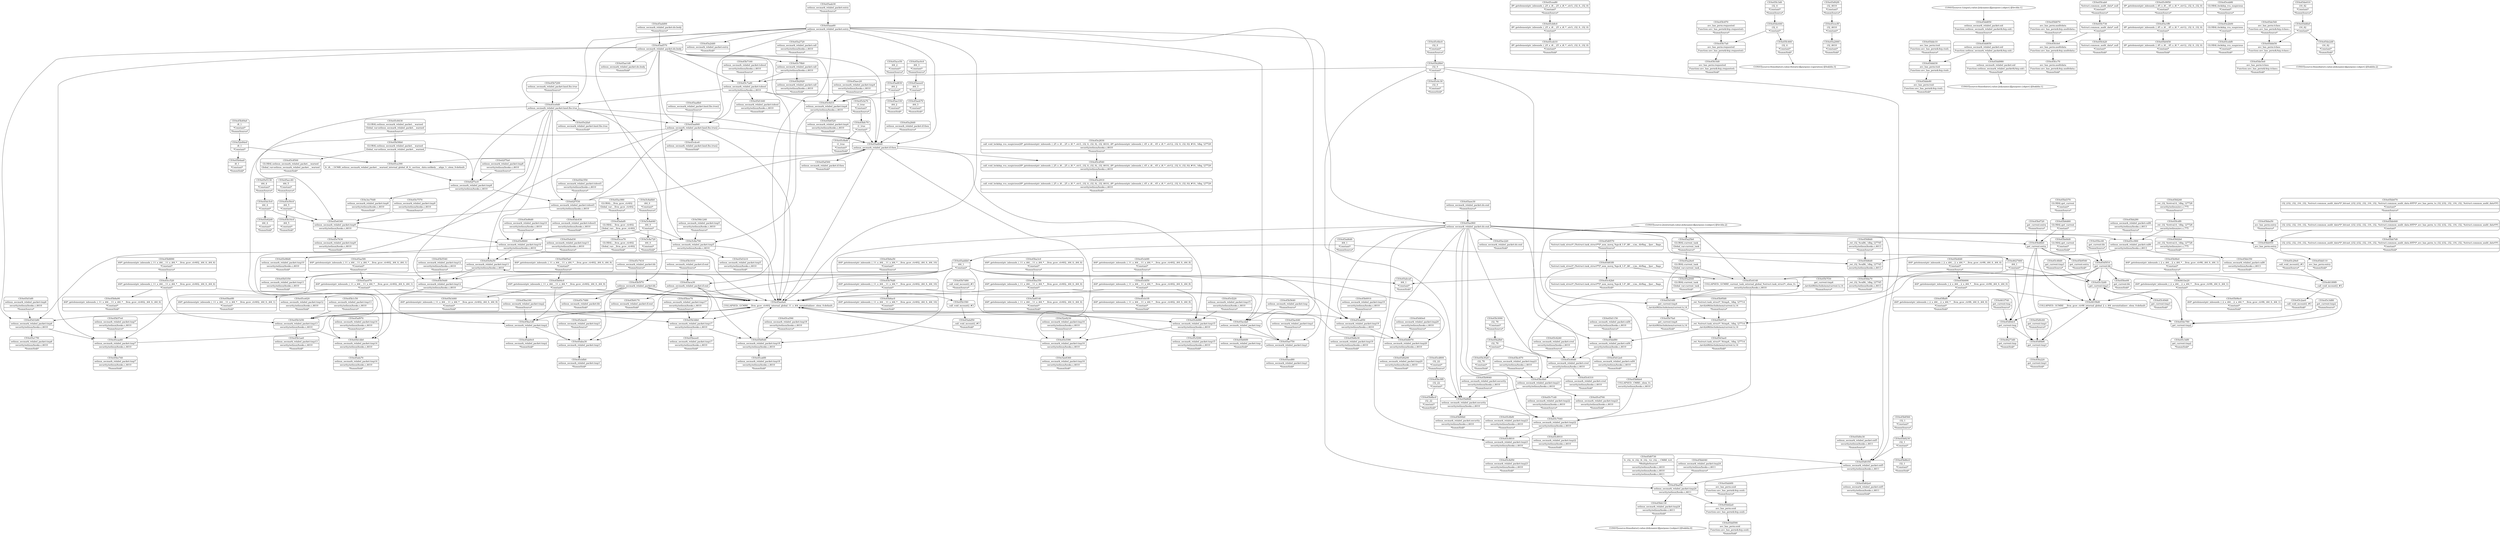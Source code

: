 digraph {
	CE0x45e6340 [shape=record,shape=Mrecord,label="{CE0x45e6340|selinux_secmark_relabel_packet:tmp9|security/selinux/hooks.c,4610}"]
	CE0x52e84e0 [shape=record,shape=Mrecord,label="{CE0x52e84e0|i8_1|*Constant*}"]
	CE0x45add00 [shape=record,shape=Mrecord,label="{CE0x45add00|selinux_secmark_relabel_packet:do.body|*SummSource*}"]
	CE0x45b2920 [shape=record,shape=Mrecord,label="{CE0x45b2920|selinux_secmark_relabel_packet:call|security/selinux/hooks.c,4610|*SummSink*}"]
	CE0x45a17f0 [shape=record,shape=Mrecord,label="{CE0x45a17f0|selinux_secmark_relabel_packet:tmp6|security/selinux/hooks.c,4610|*SummSink*}"]
	CE0x45d0730 [shape=record,shape=Mrecord,label="{CE0x45d0730|0:_i32,_4:_i32,_8:_i32,_12:_i32,_:_CMRE_4,8_|*MultipleSource*|security/selinux/hooks.c,4610|security/selinux/hooks.c,4610|security/selinux/hooks.c,4611}"]
	CE0x45ceb10 [shape=record,shape=Mrecord,label="{CE0x45ceb10|i8*_getelementptr_inbounds_(_25_x_i8_,_25_x_i8_*_.str3,_i32_0,_i32_0)|*Constant*|*SummSink*}"]
	CE0x45aec20 [shape=record,shape=Mrecord,label="{CE0x45aec20|selinux_secmark_relabel_packet:tmp4|security/selinux/hooks.c,4610|*SummSource*}"]
	CE0x45fd8d0 [shape=record,shape=Mrecord,label="{CE0x45fd8d0|_ret_i32_%call6,_!dbg_!27745|security/selinux/hooks.c,4613|*SummSource*}"]
	CE0x45cd700 [shape=record,shape=Mrecord,label="{CE0x45cd700|selinux_secmark_relabel_packet:tmp21|security/selinux/hooks.c,4610|*SummSink*}"]
	CE0x45c32d0 [shape=record,shape=Mrecord,label="{CE0x45c32d0|get_current:tmp3}"]
	CE0x45fee00 [shape=record,shape=Mrecord,label="{CE0x45fee00|get_current:bb|*SummSink*}"]
	CE0x5c8a640 [shape=record,shape=Mrecord,label="{CE0x5c8a640|i64_0|*Constant*}"]
	CE0x45e7570 [shape=record,shape=Mrecord,label="{CE0x45e7570|selinux_secmark_relabel_packet:tmp9|security/selinux/hooks.c,4610|*SummSource*}"]
	CE0x45d4200 [shape=record,shape=Mrecord,label="{CE0x45d4200|selinux_secmark_relabel_packet:tmp20|security/selinux/hooks.c,4610|*SummSink*}"]
	CE0x45c8910 [shape=record,shape=Mrecord,label="{CE0x45c8910|selinux_secmark_relabel_packet:tmp22|security/selinux/hooks.c,4610|*SummSink*}"]
	CE0x45fc870 [shape=record,shape=Mrecord,label="{CE0x45fc870|avc_has_perm:requested|Function::avc_has_perm&Arg::requested::|*SummSource*}"]
	CE0x45a2060 [shape=record,shape=Mrecord,label="{CE0x45a2060|i32_4610|*Constant*|*SummSink*}"]
	CE0x45c2ae0 [shape=record,shape=Mrecord,label="{CE0x45c2ae0|_call_void_mcount()_#3|*SummSink*}"]
	CE0x45b28b0 [shape=record,shape=Mrecord,label="{CE0x45b28b0|i32_0|*Constant*}"]
	CE0x45d0e30 [shape=record,shape=Mrecord,label="{CE0x45d0e30|selinux_secmark_relabel_packet:sid5|security/selinux/hooks.c,4611|*SummSource*}"]
	CE0x45b95d0 [shape=record,shape=Mrecord,label="{CE0x45b95d0|_ret_%struct.task_struct*_%tmp4,_!dbg_!27714|./arch/x86/include/asm/current.h,14|*SummSource*}"]
	CE0x45cce70 [shape=record,shape=Mrecord,label="{CE0x45cce70|GLOBAL:__llvm_gcov_ctr402|Global_var:__llvm_gcov_ctr402|*SummSink*}"]
	CE0x45d5f10 [shape=record,shape=Mrecord,label="{CE0x45d5f10|get_current:bb}"]
	CE0x46189f0 [shape=record,shape=Mrecord,label="{CE0x46189f0|_call_void_mcount()_#3}"]
	CE0x45aaa60 [shape=record,shape=Mrecord,label="{CE0x45aaa60|selinux_secmark_relabel_packet:entry}"]
	CE0x45b1f40 [shape=record,shape=Mrecord,label="{CE0x45b1f40|_call_void_mcount()_#3}"]
	CE0x45b3020 [shape=record,shape=Mrecord,label="{CE0x45b3020|i32_78|*Constant*|*SummSink*}"]
	CE0x45ba160 [shape=record,shape=Mrecord,label="{CE0x45ba160|selinux_secmark_relabel_packet:tmp2|*SummSource*}"]
	CE0x45d0c60 [shape=record,shape=Mrecord,label="{CE0x45d0c60|get_current:tmp1|*SummSource*}"]
	CE0x62f7ec0 [shape=record,shape=Mrecord,label="{CE0x62f7ec0|selinux_secmark_relabel_packet:tmp8|security/selinux/hooks.c,4610}"]
	CE0x45e2830 [shape=record,shape=Mrecord,label="{CE0x45e2830|_call_void_lockdep_rcu_suspicious(i8*_getelementptr_inbounds_(_25_x_i8_,_25_x_i8_*_.str3,_i32_0,_i32_0),_i32_4610,_i8*_getelementptr_inbounds_(_45_x_i8_,_45_x_i8_*_.str12,_i32_0,_i32_0))_#10,_!dbg_!27729|security/selinux/hooks.c,4610|*SummSource*}"]
	CE0x45b86c0 [shape=record,shape=Mrecord,label="{CE0x45b86c0|i32_1|*Constant*|*SummSink*}"]
	CE0x45d3ae0 [shape=record,shape=Mrecord,label="{CE0x45d3ae0|_ret_%struct.task_struct*_%tmp4,_!dbg_!27714|./arch/x86/include/asm/current.h,14|*SummSink*}"]
	CE0x45ddd30 [shape=record,shape=Mrecord,label="{CE0x45ddd30|avc_has_perm:tsid|Function::avc_has_perm&Arg::tsid::}"]
	CE0x45c6bc0 [shape=record,shape=Mrecord,label="{CE0x45c6bc0|i32_0|*Constant*|*SummSource*}"]
	CE0x45ebd30 [shape=record,shape=Mrecord,label="{CE0x45ebd30|selinux_secmark_relabel_packet:tmp11|security/selinux/hooks.c,4610|*SummSource*}"]
	CE0x45cb0f0 [shape=record,shape=Mrecord,label="{CE0x45cb0f0|i64*_getelementptr_inbounds_(_11_x_i64_,_11_x_i64_*___llvm_gcov_ctr402,_i64_0,_i64_8)|*Constant*|*SummSource*}"]
	CE0x45d92f0 [shape=record,shape=Mrecord,label="{CE0x45d92f0|i32_4610|*Constant*|*SummSource*}"]
	CE0x45fcc70 [shape=record,shape=Mrecord,label="{CE0x45fcc70|avc_has_perm:auditdata|Function::avc_has_perm&Arg::auditdata::|*SummSink*}"]
	CE0x45ba0f0 [shape=record,shape=Mrecord,label="{CE0x45ba0f0|i64*_getelementptr_inbounds_(_11_x_i64_,_11_x_i64_*___llvm_gcov_ctr402,_i64_0,_i64_1)|*Constant*|*SummSink*}"]
	CE0x45ac0c0 [shape=record,shape=Mrecord,label="{CE0x45ac0c0|i64_3|*Constant*|*SummSource*}"]
	CE0x45c9950 [shape=record,shape=Mrecord,label="{CE0x45c9950|i8*_getelementptr_inbounds_(_45_x_i8_,_45_x_i8_*_.str12,_i32_0,_i32_0)|*Constant*|*SummSource*}"]
	CE0x45ba350 [shape=record,shape=Mrecord,label="{CE0x45ba350|i64*_getelementptr_inbounds_(_11_x_i64_,_11_x_i64_*___llvm_gcov_ctr402,_i64_0,_i64_0)|*Constant*}"]
	CE0x45a28d0 [shape=record,shape=Mrecord,label="{CE0x45a28d0|selinux_secmark_relabel_packet:if.then|*SummSource*}"]
	CE0x45b3db0 [shape=record,shape=Mrecord,label="{CE0x45b3db0|selinux_secmark_relabel_packet:tmp17|security/selinux/hooks.c,4610}"]
	CE0x45ffaf0 [shape=record,shape=Mrecord,label="{CE0x45ffaf0|i64*_getelementptr_inbounds_(_2_x_i64_,_2_x_i64_*___llvm_gcov_ctr98,_i64_0,_i64_0)|*Constant*|*SummSink*}"]
	CE0x45b54d0 [shape=record,shape=Mrecord,label="{CE0x45b54d0|selinux_secmark_relabel_packet:tmp12|security/selinux/hooks.c,4610}"]
	CE0x46273d0 [shape=record,shape=Mrecord,label="{CE0x46273d0|get_current:tmp|*SummSink*}"]
	CE0x45dd980 [shape=record,shape=Mrecord,label="{CE0x45dd980|selinux_secmark_relabel_packet:sid|Function::selinux_secmark_relabel_packet&Arg::sid::|*SummSink*}"]
	CE0x45ae330 [shape=record,shape=Mrecord,label="{CE0x45ae330|i64_2|*Constant*|*SummSink*}"]
	CE0x45b9bc0 [shape=record,shape=Mrecord,label="{CE0x45b9bc0|i64*_getelementptr_inbounds_(_2_x_i64_,_2_x_i64_*___llvm_gcov_ctr98,_i64_0,_i64_1)|*Constant*|*SummSink*}"]
	CE0x45c29e0 [shape=record,shape=Mrecord,label="{CE0x45c29e0|_call_void_mcount()_#3|*SummSource*}"]
	CE0x45dc5c0 [shape=record,shape=Mrecord,label="{CE0x45dc5c0|i64_4|*Constant*}"]
	CE0x45dd4f0 [shape=record,shape=Mrecord,label="{CE0x45dd4f0|avc_has_perm:ssid|Function::avc_has_perm&Arg::ssid::|*SummSource*}"]
	CE0x45ae1d0 [shape=record,shape=Mrecord,label="{CE0x45ae1d0|selinux_secmark_relabel_packet:do.body|*SummSink*}"]
	CE0x45ad830 [shape=record,shape=Mrecord,label="{CE0x45ad830|i64_2|*Constant*}"]
	CE0x45c8bf0 [shape=record,shape=Mrecord,label="{CE0x45c8bf0|selinux_secmark_relabel_packet:tmp23|security/selinux/hooks.c,4610|*SummSource*}"]
	CE0x45b9170 [shape=record,shape=Mrecord,label="{CE0x45b9170|selinux_secmark_relabel_packet:if.end|*SummSink*}"]
	CE0x45ce620 [shape=record,shape=Mrecord,label="{CE0x45ce620|selinux_secmark_relabel_packet:tmp12|security/selinux/hooks.c,4610|*SummSink*}"]
	CE0x52e8230 [shape=record,shape=Mrecord,label="{CE0x52e8230|selinux_secmark_relabel_packet:tmp16|security/selinux/hooks.c,4610|*SummSource*}"]
	CE0x45e2b00 [shape=record,shape=Mrecord,label="{CE0x45e2b00|GLOBAL:lockdep_rcu_suspicious|*Constant*}"]
	CE0x45bd4d0 [shape=record,shape=Mrecord,label="{CE0x45bd4d0|GLOBAL:get_current|*Constant*|*SummSink*}"]
	CE0x45c6140 [shape=record,shape=Mrecord,label="{CE0x45c6140|COLLAPSED:_GCMRE_current_task_external_global_%struct.task_struct*:_elem_0::|security/selinux/hooks.c,4610}"]
	CE0x45fd240 [shape=record,shape=Mrecord,label="{CE0x45fd240|_ret_i32_%retval.0,_!dbg_!27728|security/selinux/avc.c,775|*SummSource*}"]
	CE0x45b8a90 [shape=record,shape=Mrecord,label="{CE0x45b8a90|i64*_getelementptr_inbounds_(_11_x_i64_,_11_x_i64_*___llvm_gcov_ctr402,_i64_0,_i64_6)|*Constant*|*SummSink*}"]
	CE0x45c8500 [shape=record,shape=Mrecord,label="{CE0x45c8500|GLOBAL:selinux_secmark_relabel_packet.__warned|Global_var:selinux_secmark_relabel_packet.__warned|*SummSink*}"]
	CE0x45b7fa0 [shape=record,shape=Mrecord,label="{CE0x45b7fa0|get_current:tmp4|./arch/x86/include/asm/current.h,14|*SummSink*}"]
	CE0x45aba30 [shape=record,shape=Mrecord,label="{CE0x45aba30|selinux_secmark_relabel_packet:tmp3}"]
	CE0x45d1bf0 [shape=record,shape=Mrecord,label="{CE0x45d1bf0|selinux_secmark_relabel_packet:tmp6|security/selinux/hooks.c,4610|*SummSource*}"]
	CE0x3ec70d0 [shape=record,shape=Mrecord,label="{CE0x3ec70d0|selinux_secmark_relabel_packet:tmp8|security/selinux/hooks.c,4610|*SummSink*}"]
	CE0x45aca30 [shape=record,shape=Mrecord,label="{CE0x45aca30|selinux_secmark_relabel_packet:if.end}"]
	CE0x45aee30 [shape=record,shape=Mrecord,label="{CE0x45aee30|selinux_secmark_relabel_packet:do.end|*SummSource*}"]
	CE0x45fec40 [shape=record,shape=Mrecord,label="{CE0x45fec40|get_current:bb|*SummSource*}"]
	CE0x45aa8b0 [shape=record,shape=Mrecord,label="{CE0x45aa8b0|selinux_secmark_relabel_packet:land.lhs.true2|*SummSource*}"]
	CE0x45cb8c0 [shape=record,shape=Mrecord,label="{CE0x45cb8c0|i8*_getelementptr_inbounds_(_25_x_i8_,_25_x_i8_*_.str3,_i32_0,_i32_0)|*Constant*}"]
	CE0x45cecf0 [shape=record,shape=Mrecord,label="{CE0x45cecf0|i32_4610|*Constant*}"]
	CE0x45b90b0 [shape=record,shape=Mrecord,label="{CE0x45b90b0|selinux_secmark_relabel_packet:security|security/selinux/hooks.c,4610|*SummSink*}"]
	CE0x45b1db0 [shape=record,shape=Mrecord,label="{CE0x45b1db0|selinux_secmark_relabel_packet:tmp14|security/selinux/hooks.c,4610}"]
	CE0x45de2d0 [shape=record,shape=Mrecord,label="{CE0x45de2d0|i16_42|*Constant*|*SummSink*}"]
	CE0x45abca0 [shape=record,shape=Mrecord,label="{CE0x45abca0|i64_1|*Constant*|*SummSink*}"]
	CE0x45ca850 [shape=record,shape=Mrecord,label="{CE0x45ca850|selinux_secmark_relabel_packet:tmp19|security/selinux/hooks.c,4610}"]
	"CONST[source:0(mediator),value:2(dynamic)][purpose:{subject}][SnkIdx:0]"
	CE0x45bfc70 [shape=record,shape=Mrecord,label="{CE0x45bfc70|i1_true|*Constant*}"]
	CE0x45b05a0 [shape=record,shape=Mrecord,label="{CE0x45b05a0|i64*_getelementptr_inbounds_(_11_x_i64_,_11_x_i64_*___llvm_gcov_ctr402,_i64_0,_i64_9)|*Constant*|*SummSource*}"]
	CE0x45e86d0 [shape=record,shape=Mrecord,label="{CE0x45e86d0|selinux_secmark_relabel_packet:tmp10|security/selinux/hooks.c,4610|*SummSource*}"]
	CE0x45b6520 [shape=record,shape=Mrecord,label="{CE0x45b6520|selinux_secmark_relabel_packet:tmp4|security/selinux/hooks.c,4610|*SummSink*}"]
	CE0x45fc5d0 [shape=record,shape=Mrecord,label="{CE0x45fc5d0|avc_has_perm:requested|Function::avc_has_perm&Arg::requested::|*SummSink*}"]
	CE0x45fa220 [shape=record,shape=Mrecord,label="{CE0x45fa220|get_current:tmp1|*SummSink*}"]
	CE0x45c6240 [shape=record,shape=Mrecord,label="{CE0x45c6240|selinux_secmark_relabel_packet:cred|security/selinux/hooks.c,4610|*SummSource*}"]
	CE0x45b9540 [shape=record,shape=Mrecord,label="{CE0x45b9540|get_current:entry|*SummSink*}"]
	CE0x45b16c0 [shape=record,shape=Mrecord,label="{CE0x45b16c0|i64_5|*Constant*|*SummSink*}"]
	CE0x45b0450 [shape=record,shape=Mrecord,label="{CE0x45b0450|i8*_getelementptr_inbounds_(_45_x_i8_,_45_x_i8_*_.str12,_i32_0,_i32_0)|*Constant*|*SummSink*}"]
	CE0x45fd6d0 [shape=record,shape=Mrecord,label="{CE0x45fd6d0|_ret_i32_%call6,_!dbg_!27745|security/selinux/hooks.c,4613}"]
	CE0x461be20 [shape=record,shape=Mrecord,label="{CE0x461be20|i64*_getelementptr_inbounds_(_2_x_i64_,_2_x_i64_*___llvm_gcov_ctr98,_i64_0,_i64_1)|*Constant*}"]
	CE0x45ae070 [shape=record,shape=Mrecord,label="{CE0x45ae070|i64*_getelementptr_inbounds_(_11_x_i64_,_11_x_i64_*___llvm_gcov_ctr402,_i64_0,_i64_1)|*Constant*}"]
	CE0x45c48d0 [shape=record,shape=Mrecord,label="{CE0x45c48d0|get_current:tmp3|*SummSource*}"]
	CE0x45be740 [shape=record,shape=Mrecord,label="{CE0x45be740|selinux_secmark_relabel_packet:tmp7|security/selinux/hooks.c,4610|*SummSink*}"]
	CE0x45aa840 [shape=record,shape=Mrecord,label="{CE0x45aa840|selinux_secmark_relabel_packet:land.lhs.true2}"]
	CE0x62f7f30 [shape=record,shape=Mrecord,label="{CE0x62f7f30|selinux_secmark_relabel_packet:tobool1|security/selinux/hooks.c,4610}"]
	CE0x45af970 [shape=record,shape=Mrecord,label="{CE0x45af970|selinux_secmark_relabel_packet:tmp14|security/selinux/hooks.c,4610|*SummSource*}"]
	CE0x45b8bc0 [shape=record,shape=Mrecord,label="{CE0x45b8bc0|i32_22|*Constant*|*SummSink*}"]
	CE0x45c8430 [shape=record,shape=Mrecord,label="{CE0x45c8430|GLOBAL:selinux_secmark_relabel_packet.__warned|Global_var:selinux_secmark_relabel_packet.__warned|*SummSource*}"]
	CE0x45b6ac0 [shape=record,shape=Mrecord,label="{CE0x45b6ac0|i64*_getelementptr_inbounds_(_11_x_i64_,_11_x_i64_*___llvm_gcov_ctr402,_i64_0,_i64_10)|*Constant*|*SummSink*}"]
	CE0x45d0350 [shape=record,shape=Mrecord,label="{CE0x45d0350|selinux_secmark_relabel_packet:sid5|security/selinux/hooks.c,4611}"]
	CE0x45af300 [shape=record,shape=Mrecord,label="{CE0x45af300|selinux_secmark_relabel_packet:if.then|*SummSink*}"]
	CE0x45fc730 [shape=record,shape=Mrecord,label="{CE0x45fc730|%struct.common_audit_data*_null|*Constant*}"]
	CE0x45ceb80 [shape=record,shape=Mrecord,label="{CE0x45ceb80|GLOBAL:lockdep_rcu_suspicious|*Constant*|*SummSource*}"]
	CE0x45adaf0 [shape=record,shape=Mrecord,label="{CE0x45adaf0|GLOBAL:__llvm_gcov_ctr402|Global_var:__llvm_gcov_ctr402}"]
	CE0x45cebf0 [shape=record,shape=Mrecord,label="{CE0x45cebf0|GLOBAL:lockdep_rcu_suspicious|*Constant*|*SummSink*}"]
	CE0x45c6d10 [shape=record,shape=Mrecord,label="{CE0x45c6d10|selinux_secmark_relabel_packet:tmp4|security/selinux/hooks.c,4610}"]
	CE0x5c8a6b0 [shape=record,shape=Mrecord,label="{CE0x5c8a6b0|i64_0|*Constant*|*SummSource*}"]
	CE0x45fd490 [shape=record,shape=Mrecord,label="{CE0x45fd490|i64*_getelementptr_inbounds_(_2_x_i64_,_2_x_i64_*___llvm_gcov_ctr98,_i64_0,_i64_0)|*Constant*}"]
	CE0x45bbf80 [shape=record,shape=Mrecord,label="{CE0x45bbf80|selinux_secmark_relabel_packet:call4|security/selinux/hooks.c,4610}"]
	CE0x45b5350 [shape=record,shape=Mrecord,label="{CE0x45b5350|selinux_secmark_relabel_packet:tmp11|security/selinux/hooks.c,4610|*SummSink*}"]
	CE0x45e98d0 [shape=record,shape=Mrecord,label="{CE0x45e98d0|selinux_secmark_relabel_packet:tmp10|security/selinux/hooks.c,4610|*SummSink*}"]
	CE0x45b49a0 [shape=record,shape=Mrecord,label="{CE0x45b49a0|i8_1|*Constant*|*SummSource*}"]
	CE0x45fcfe0 [shape=record,shape=Mrecord,label="{CE0x45fcfe0|avc_has_perm:auditdata|Function::avc_has_perm&Arg::auditdata::}"]
	CE0x45c7040 [shape=record,shape=Mrecord,label="{CE0x45c7040|selinux_secmark_relabel_packet:tmp22|security/selinux/hooks.c,4610}"]
	CE0x45b6b30 [shape=record,shape=Mrecord,label="{CE0x45b6b30|selinux_secmark_relabel_packet:tmp19|security/selinux/hooks.c,4610|*SummSink*}"]
	CE0x45fda70 [shape=record,shape=Mrecord,label="{CE0x45fda70|_ret_i32_%call6,_!dbg_!27745|security/selinux/hooks.c,4613|*SummSink*}"]
	CE0x45b9fe0 [shape=record,shape=Mrecord,label="{CE0x45b9fe0|i64*_getelementptr_inbounds_(_2_x_i64_,_2_x_i64_*___llvm_gcov_ctr98,_i64_0,_i64_1)|*Constant*|*SummSource*}"]
	CE0x45d1b10 [shape=record,shape=Mrecord,label="{CE0x45d1b10|selinux_secmark_relabel_packet:tmp5|security/selinux/hooks.c,4610|*SummSink*}"]
	CE0x5c8a720 [shape=record,shape=Mrecord,label="{CE0x5c8a720|i64_0|*Constant*|*SummSink*}"]
	CE0x45a2640 [shape=record,shape=Mrecord,label="{CE0x45a2640|GLOBAL:current_task|Global_var:current_task|*SummSink*}"]
	CE0x45bc9f0 [shape=record,shape=Mrecord,label="{CE0x45bc9f0|i32_22|*Constant*}"]
	CE0x45aeb70 [shape=record,shape=Mrecord,label="{CE0x45aeb70|i64_3|*Constant*|*SummSink*}"]
	CE0x45bee70 [shape=record,shape=Mrecord,label="{CE0x45bee70|selinux_secmark_relabel_packet:tmp17|security/selinux/hooks.c,4610|*SummSource*}"]
	CE0x45b6a50 [shape=record,shape=Mrecord,label="{CE0x45b6a50|i64*_getelementptr_inbounds_(_11_x_i64_,_11_x_i64_*___llvm_gcov_ctr402,_i64_0,_i64_10)|*Constant*|*SummSource*}"]
	CE0x45aeee0 [shape=record,shape=Mrecord,label="{CE0x45aeee0|i64_3|*Constant*}"]
	CE0x45e9a50 [shape=record,shape=Mrecord,label="{CE0x45e9a50|selinux_secmark_relabel_packet:tmp11|security/selinux/hooks.c,4610}"]
	CE0x45afa70 [shape=record,shape=Mrecord,label="{CE0x45afa70|selinux_secmark_relabel_packet:tmp14|security/selinux/hooks.c,4610|*SummSink*}"]
	CE0x45dd590 [shape=record,shape=Mrecord,label="{CE0x45dd590|avc_has_perm:ssid|Function::avc_has_perm&Arg::ssid::|*SummSink*}"]
	CE0x45ae6a0 [shape=record,shape=Mrecord,label="{CE0x45ae6a0|COLLAPSED:_GCMRE___llvm_gcov_ctr402_internal_global_11_x_i64_zeroinitializer:_elem_0:default:}"]
	CE0x45cbfb0 [shape=record,shape=Mrecord,label="{CE0x45cbfb0|selinux_secmark_relabel_packet:tmp3|*SummSink*}"]
	CE0x45cc520 [shape=record,shape=Mrecord,label="{CE0x45cc520|i64*_getelementptr_inbounds_(_11_x_i64_,_11_x_i64_*___llvm_gcov_ctr402,_i64_0,_i64_6)|*Constant*}"]
	CE0x45d03f0 [shape=record,shape=Mrecord,label="{CE0x45d03f0|%struct.task_struct*_(%struct.task_struct**)*_asm_movq_%gs:$_1:P_,$0_,_r,im,_dirflag_,_fpsr_,_flags_}"]
	CE0x45d1440 [shape=record,shape=Mrecord,label="{CE0x45d1440|selinux_secmark_relabel_packet:tobool|security/selinux/hooks.c,4610|*SummSink*}"]
	CE0x45e50c0 [shape=record,shape=Mrecord,label="{CE0x45e50c0|i64_5|*Constant*}"]
	CE0x45cf390 [shape=record,shape=Mrecord,label="{CE0x45cf390|selinux_secmark_relabel_packet:tmp16|security/selinux/hooks.c,4610}"]
	CE0x45c60d0 [shape=record,shape=Mrecord,label="{CE0x45c60d0|selinux_secmark_relabel_packet:cred|security/selinux/hooks.c,4610}"]
	CE0x45bb130 [shape=record,shape=Mrecord,label="{CE0x45bb130|selinux_secmark_relabel_packet:tmp24|security/selinux/hooks.c,4611|*SummSink*}"]
	CE0x45e2fa0 [shape=record,shape=Mrecord,label="{CE0x45e2fa0|selinux_secmark_relabel_packet:land.lhs.true|*SummSink*}"]
	CE0x45b8890 [shape=record,shape=Mrecord,label="{CE0x45b8890|i64*_getelementptr_inbounds_(_11_x_i64_,_11_x_i64_*___llvm_gcov_ctr402,_i64_0,_i64_6)|*Constant*|*SummSource*}"]
	CE0x45b1c50 [shape=record,shape=Mrecord,label="{CE0x45b1c50|selinux_secmark_relabel_packet:tmp13|security/selinux/hooks.c,4610|*SummSource*}"]
	CE0x45b1b50 [shape=record,shape=Mrecord,label="{CE0x45b1b50|selinux_secmark_relabel_packet:tmp13|security/selinux/hooks.c,4610}"]
	CE0x45dd110 [shape=record,shape=Mrecord,label="{CE0x45dd110|avc_has_perm:entry|*SummSink*}"]
	CE0x45c3d80 [shape=record,shape=Mrecord,label="{CE0x45c3d80|get_current:tmp2|*SummSource*}"]
	"CONST[source:1(input),value:2(dynamic)][purpose:{object}][SrcIdx:1]"
	"CONST[source:0(mediator),value:2(dynamic)][purpose:{object}][SnkIdx:1]"
	CE0x45abd50 [shape=record,shape=Mrecord,label="{CE0x45abd50|_call_void_mcount()_#3|*SummSink*}"]
	CE0x45dc550 [shape=record,shape=Mrecord,label="{CE0x45dc550|selinux_secmark_relabel_packet:tobool1|security/selinux/hooks.c,4610|*SummSource*}"]
	CE0x45b1ae0 [shape=record,shape=Mrecord,label="{CE0x45b1ae0|selinux_secmark_relabel_packet:tmp13|security/selinux/hooks.c,4610|*SummSink*}"]
	CE0x45cea80 [shape=record,shape=Mrecord,label="{CE0x45cea80|i8*_getelementptr_inbounds_(_25_x_i8_,_25_x_i8_*_.str3,_i32_0,_i32_0)|*Constant*|*SummSource*}"]
	CE0x45ca590 [shape=record,shape=Mrecord,label="{CE0x45ca590|selinux_secmark_relabel_packet:tmp18|security/selinux/hooks.c,4610|*SummSource*}"]
	CE0x45ddfa0 [shape=record,shape=Mrecord,label="{CE0x45ddfa0|i16_42|*Constant*}"]
	CE0x45b4fd0 [shape=record,shape=Mrecord,label="{CE0x45b4fd0|i64*_getelementptr_inbounds_(_2_x_i64_,_2_x_i64_*___llvm_gcov_ctr98,_i64_0,_i64_0)|*Constant*|*SummSource*}"]
	CE0x45cd540 [shape=record,shape=Mrecord,label="{CE0x45cd540|_call_void_lockdep_rcu_suspicious(i8*_getelementptr_inbounds_(_25_x_i8_,_25_x_i8_*_.str3,_i32_0,_i32_0),_i32_4610,_i8*_getelementptr_inbounds_(_45_x_i8_,_45_x_i8_*_.str12,_i32_0,_i32_0))_#10,_!dbg_!27729|security/selinux/hooks.c,4610}"]
	CE0x45b8fd0 [shape=record,shape=Mrecord,label="{CE0x45b8fd0|selinux_secmark_relabel_packet:security|security/selinux/hooks.c,4610}"]
	CE0x45baf50 [shape=record,shape=Mrecord,label="{CE0x45baf50|selinux_secmark_relabel_packet:tmp24|security/selinux/hooks.c,4611}"]
	CE0x45a25b0 [shape=record,shape=Mrecord,label="{CE0x45a25b0|GLOBAL:current_task|Global_var:current_task|*SummSource*}"]
	CE0x45ace50 [shape=record,shape=Mrecord,label="{CE0x45ace50|i64_2|*Constant*|*SummSource*}"]
	CE0x45c49d0 [shape=record,shape=Mrecord,label="{CE0x45c49d0|get_current:tmp3|*SummSink*}"]
	CE0x45fc3d0 [shape=record,shape=Mrecord,label="{CE0x45fc3d0|i32_4|*Constant*|*SummSource*}"]
	CE0x45b3d40 [shape=record,shape=Mrecord,label="{CE0x45b3d40|i64*_getelementptr_inbounds_(_11_x_i64_,_11_x_i64_*___llvm_gcov_ctr402,_i64_0,_i64_9)|*Constant*|*SummSink*}"]
	CE0x45c8d50 [shape=record,shape=Mrecord,label="{CE0x45c8d50|selinux_secmark_relabel_packet:tmp23|security/selinux/hooks.c,4610|*SummSink*}"]
	CE0x45ad0d0 [shape=record,shape=Mrecord,label="{CE0x45ad0d0|selinux_secmark_relabel_packet:if.then}"]
	CE0x45cf220 [shape=record,shape=Mrecord,label="{CE0x45cf220|selinux_secmark_relabel_packet:tmp15|security/selinux/hooks.c,4610|*SummSource*}"]
	CE0x45bb280 [shape=record,shape=Mrecord,label="{CE0x45bb280|selinux_secmark_relabel_packet:call6|security/selinux/hooks.c,4613|*SummSource*}"]
	CE0x45c8810 [shape=record,shape=Mrecord,label="{CE0x45c8810|selinux_secmark_relabel_packet:tmp23|security/selinux/hooks.c,4610}"]
	CE0x45d0570 [shape=record,shape=Mrecord,label="{CE0x45d0570|%struct.task_struct*_(%struct.task_struct**)*_asm_movq_%gs:$_1:P_,$0_,_r,im,_dirflag_,_fpsr_,_flags_|*SummSource*}"]
	CE0x45cb1f0 [shape=record,shape=Mrecord,label="{CE0x45cb1f0|i64*_getelementptr_inbounds_(_11_x_i64_,_11_x_i64_*___llvm_gcov_ctr402,_i64_0,_i64_8)|*Constant*|*SummSink*}"]
	CE0x45cfbd0 [shape=record,shape=Mrecord,label="{CE0x45cfbd0|i1_true|*Constant*|*SummSink*}"]
	CE0x45cd800 [shape=record,shape=Mrecord,label="{CE0x45cd800|i32_22|*Constant*|*SummSource*}"]
	CE0x45caa40 [shape=record,shape=Mrecord,label="{CE0x45caa40|selinux_secmark_relabel_packet:tmp7|security/selinux/hooks.c,4610}"]
	CE0x45d4070 [shape=record,shape=Mrecord,label="{CE0x45d4070|selinux_secmark_relabel_packet:tmp20|security/selinux/hooks.c,4610}"]
	CE0x45a24e0 [shape=record,shape=Mrecord,label="{CE0x45a24e0|GLOBAL:current_task|Global_var:current_task}"]
	CE0x45a2720 [shape=record,shape=Mrecord,label="{CE0x45a2720|selinux_secmark_relabel_packet:call|security/selinux/hooks.c,4610|*SummSource*}"]
	CE0x461f6d0 [shape=record,shape=Mrecord,label="{CE0x461f6d0|COLLAPSED:_GCMRE___llvm_gcov_ctr98_internal_global_2_x_i64_zeroinitializer:_elem_0:default:}"]
	CE0x45b5640 [shape=record,shape=Mrecord,label="{CE0x45b5640|selinux_secmark_relabel_packet:tmp|*SummSource*}"]
	CE0x45ce0d0 [shape=record,shape=Mrecord,label="{CE0x45ce0d0|selinux_secmark_relabel_packet:land.lhs.true}"]
	CE0x45bf0d0 [shape=record,shape=Mrecord,label="{CE0x45bf0d0|selinux_secmark_relabel_packet:tmp18|security/selinux/hooks.c,4610}"]
	CE0x45fc7a0 [shape=record,shape=Mrecord,label="{CE0x45fc7a0|avc_has_perm:requested|Function::avc_has_perm&Arg::requested::}"]
	CE0x45e2910 [shape=record,shape=Mrecord,label="{CE0x45e2910|_call_void_lockdep_rcu_suspicious(i8*_getelementptr_inbounds_(_25_x_i8_,_25_x_i8_*_.str3,_i32_0,_i32_0),_i32_4610,_i8*_getelementptr_inbounds_(_45_x_i8_,_45_x_i8_*_.str12,_i32_0,_i32_0))_#10,_!dbg_!27729|security/selinux/hooks.c,4610|*SummSink*}"]
	CE0x45cb080 [shape=record,shape=Mrecord,label="{CE0x45cb080|selinux_secmark_relabel_packet:tmp15|security/selinux/hooks.c,4610}"]
	CE0x45fd2b0 [shape=record,shape=Mrecord,label="{CE0x45fd2b0|_ret_i32_%retval.0,_!dbg_!27728|security/selinux/avc.c,775|*SummSink*}"]
	CE0x45b6910 [shape=record,shape=Mrecord,label="{CE0x45b6910|selinux_secmark_relabel_packet:tmp19|security/selinux/hooks.c,4610|*SummSource*}"]
	CE0x59b1240 [shape=record,shape=Mrecord,label="{CE0x59b1240|selinux_secmark_relabel_packet:tmp5|security/selinux/hooks.c,4610|*SummSource*}"]
	CE0x45c6c30 [shape=record,shape=Mrecord,label="{CE0x45c6c30|i32_0|*Constant*|*SummSink*}"]
	CE0x45dc630 [shape=record,shape=Mrecord,label="{CE0x45dc630|selinux_secmark_relabel_packet:tobool1|security/selinux/hooks.c,4610|*SummSink*}"]
	CE0x45ac640 [shape=record,shape=Mrecord,label="{CE0x45ac640|selinux_secmark_relabel_packet:tmp1|*SummSource*}"]
	CE0x45b8560 [shape=record,shape=Mrecord,label="{CE0x45b8560|i32_1|*Constant*|*SummSource*}"]
	CE0x45ca6f0 [shape=record,shape=Mrecord,label="{CE0x45ca6f0|selinux_secmark_relabel_packet:tmp18|security/selinux/hooks.c,4610|*SummSink*}"]
	CE0x45ba1d0 [shape=record,shape=Mrecord,label="{CE0x45ba1d0|selinux_secmark_relabel_packet:tmp2}"]
	CE0x45de5e0 [shape=record,shape=Mrecord,label="{CE0x45de5e0|avc_has_perm:tclass|Function::avc_has_perm&Arg::tclass::|*SummSink*}"]
	CE0x45bb950 [shape=record,shape=Mrecord,label="{CE0x45bb950|avc_has_perm:entry}"]
	CE0x45dd2a0 [shape=record,shape=Mrecord,label="{CE0x45dd2a0|avc_has_perm:ssid|Function::avc_has_perm&Arg::ssid::}"]
	CE0x45c7480 [shape=record,shape=Mrecord,label="{CE0x45c7480|selinux_secmark_relabel_packet:bb|*SummSink*}"]
	CE0x45fd070 [shape=record,shape=Mrecord,label="{CE0x45fd070|avc_has_perm:auditdata|Function::avc_has_perm&Arg::auditdata::|*SummSource*}"]
	CE0x45d0dc0 [shape=record,shape=Mrecord,label="{CE0x45d0dc0|get_current:tmp}"]
	CE0x45d1b80 [shape=record,shape=Mrecord,label="{CE0x45d1b80|selinux_secmark_relabel_packet:tmp6|security/selinux/hooks.c,4610}"]
	CE0x45b5f70 [shape=record,shape=Mrecord,label="{CE0x45b5f70|selinux_secmark_relabel_packet:bb}"]
	CE0x45ac220 [shape=record,shape=Mrecord,label="{CE0x45ac220|selinux_secmark_relabel_packet:do.end|*SummSink*}"]
	CE0x45de010 [shape=record,shape=Mrecord,label="{CE0x45de010|i16_42|*Constant*|*SummSource*}"]
	CE0x45dd650 [shape=record,shape=Mrecord,label="{CE0x45dd650|selinux_secmark_relabel_packet:sid|Function::selinux_secmark_relabel_packet&Arg::sid::}"]
	CE0x45a2dd0 [shape=record,shape=Mrecord,label="{CE0x45a2dd0|selinux_secmark_relabel_packet:entry|*SummSink*}"]
	CE0x45b04c0 [shape=record,shape=Mrecord,label="{CE0x45b04c0|i64*_getelementptr_inbounds_(_11_x_i64_,_11_x_i64_*___llvm_gcov_ctr402,_i64_0,_i64_9)|*Constant*}"]
	CE0x45b7200 [shape=record,shape=Mrecord,label="{CE0x45b7200|selinux_secmark_relabel_packet:land.lhs.true|*SummSource*}"]
	CE0x45c6310 [shape=record,shape=Mrecord,label="{CE0x45c6310|selinux_secmark_relabel_packet:cred|security/selinux/hooks.c,4610|*SummSink*}"]
	CE0x45ba3c0 [shape=record,shape=Mrecord,label="{CE0x45ba3c0|i64*_getelementptr_inbounds_(_11_x_i64_,_11_x_i64_*___llvm_gcov_ctr402,_i64_0,_i64_0)|*Constant*|*SummSource*}"]
	CE0x45d0bf0 [shape=record,shape=Mrecord,label="{CE0x45d0bf0|get_current:tmp1}"]
	CE0x45acda0 [shape=record,shape=Mrecord,label="{CE0x45acda0|selinux_secmark_relabel_packet:tmp}"]
	CE0x45bb7d0 [shape=record,shape=Mrecord,label="{CE0x45bb7d0|i32_(i32,_i32,_i16,_i32,_%struct.common_audit_data*)*_bitcast_(i32_(i32,_i32,_i16,_i32,_%struct.common_audit_data.495*)*_avc_has_perm_to_i32_(i32,_i32,_i16,_i32,_%struct.common_audit_data*)*)|*Constant*|*SummSink*}"]
	CE0x45addb0 [shape=record,shape=Mrecord,label="{CE0x45addb0|i64_1|*Constant*}"]
	CE0x45aab30 [shape=record,shape=Mrecord,label="{CE0x45aab30|selinux_secmark_relabel_packet:entry|*SummSource*}"]
	CE0x45cbec0 [shape=record,shape=Mrecord,label="{CE0x45cbec0|selinux_secmark_relabel_packet:tmp3|*SummSource*}"]
	CE0x45b8de0 [shape=record,shape=Mrecord,label="{CE0x45b8de0|COLLAPSED:_CMRE:_elem_0::|security/selinux/hooks.c,4610}"]
	CE0x45de440 [shape=record,shape=Mrecord,label="{CE0x45de440|i32_4|*Constant*}"]
	CE0x45cf290 [shape=record,shape=Mrecord,label="{CE0x45cf290|selinux_secmark_relabel_packet:tmp15|security/selinux/hooks.c,4610|*SummSink*}"]
	CE0x52e8360 [shape=record,shape=Mrecord,label="{CE0x52e8360|selinux_secmark_relabel_packet:tmp16|security/selinux/hooks.c,4610|*SummSink*}"]
	CE0x45ae960 [shape=record,shape=Mrecord,label="{CE0x45ae960|selinux_secmark_relabel_packet:do.end}"]
	CE0x45b76d0 [shape=record,shape=Mrecord,label="{CE0x45b76d0|i64*_getelementptr_inbounds_(_11_x_i64_,_11_x_i64_*___llvm_gcov_ctr402,_i64_0,_i64_10)|*Constant*}"]
	CE0x45bd720 [shape=record,shape=Mrecord,label="{CE0x45bd720|get_current:entry|*SummSource*}"]
	CE0x45c3df0 [shape=record,shape=Mrecord,label="{CE0x45c3df0|get_current:tmp2|*SummSink*}"]
	CE0x45b7160 [shape=record,shape=Mrecord,label="{CE0x45b7160|selinux_secmark_relabel_packet:tobool|security/selinux/hooks.c,4610|*SummSource*}"]
	CE0x5c8a790 [shape=record,shape=Mrecord,label="{CE0x5c8a790|selinux_secmark_relabel_packet:tmp5|security/selinux/hooks.c,4610}"]
	CE0x45d1150 [shape=record,shape=Mrecord,label="{CE0x45d1150|selinux_secmark_relabel_packet:call4|security/selinux/hooks.c,4610|*SummSource*}"]
	CE0x45bb670 [shape=record,shape=Mrecord,label="{CE0x45bb670|i32_(i32,_i32,_i16,_i32,_%struct.common_audit_data*)*_bitcast_(i32_(i32,_i32,_i16,_i32,_%struct.common_audit_data.495*)*_avc_has_perm_to_i32_(i32,_i32,_i16,_i32,_%struct.common_audit_data*)*)|*Constant*|*SummSource*}"]
	CE0x45dde10 [shape=record,shape=Mrecord,label="{CE0x45dde10|avc_has_perm:tsid|Function::avc_has_perm&Arg::tsid::|*SummSource*}"]
	CE0x45a1ff0 [shape=record,shape=Mrecord,label="{CE0x45a1ff0|i8*_getelementptr_inbounds_(_45_x_i8_,_45_x_i8_*_.str12,_i32_0,_i32_0)|*Constant*}"]
	CE0x45b3090 [shape=record,shape=Mrecord,label="{CE0x45b3090|i32_78|*Constant*|*SummSource*}"]
	CE0x45aed80 [shape=record,shape=Mrecord,label="{CE0x45aed80|selinux_secmark_relabel_packet:tmp1|*SummSink*}"]
	CE0x4627460 [shape=record,shape=Mrecord,label="{CE0x4627460|i64_1|*Constant*}"]
	CE0x45b66f0 [shape=record,shape=Mrecord,label="{CE0x45b66f0|selinux_secmark_relabel_packet:tmp|*SummSink*}"]
	CE0x45e62d0 [shape=record,shape=Mrecord,label="{CE0x45e62d0|i64_4|*Constant*|*SummSink*}"]
	CE0x45c71d0 [shape=record,shape=Mrecord,label="{CE0x45c71d0|selinux_secmark_relabel_packet:tmp22|security/selinux/hooks.c,4610|*SummSource*}"]
	CE0x45bb350 [shape=record,shape=Mrecord,label="{CE0x45bb350|selinux_secmark_relabel_packet:call6|security/selinux/hooks.c,4613|*SummSink*}"]
	CE0x45d40e0 [shape=record,shape=Mrecord,label="{CE0x45d40e0|selinux_secmark_relabel_packet:tmp20|security/selinux/hooks.c,4610|*SummSource*}"]
	CE0x45b97c0 [shape=record,shape=Mrecord,label="{CE0x45b97c0|_ret_%struct.task_struct*_%tmp4,_!dbg_!27714|./arch/x86/include/asm/current.h,14}"]
	CE0x45ab9c0 [shape=record,shape=Mrecord,label="{CE0x45ab9c0|selinux_secmark_relabel_packet:tmp2|*SummSink*}"]
	CE0x45b2fb0 [shape=record,shape=Mrecord,label="{CE0x45b2fb0|i32_78|*Constant*}"]
	CE0x45dd850 [shape=record,shape=Mrecord,label="{CE0x45dd850|selinux_secmark_relabel_packet:sid|Function::selinux_secmark_relabel_packet&Arg::sid::|*SummSource*}"]
	CE0x45fcab0 [shape=record,shape=Mrecord,label="{CE0x45fcab0|%struct.common_audit_data*_null|*Constant*|*SummSource*}"]
	CE0x45ca390 [shape=record,shape=Mrecord,label="{CE0x45ca390|0:_i8,_:_GCMR_selinux_secmark_relabel_packet.__warned_internal_global_i8_0,_section_.data.unlikely_,_align_1:_elem_0:default:}"]
	"CONST[source:0(mediator),value:2(dynamic)][purpose:{object}][SnkIdx:2]"
	CE0x45b9040 [shape=record,shape=Mrecord,label="{CE0x45b9040|selinux_secmark_relabel_packet:security|security/selinux/hooks.c,4610|*SummSource*}"]
	CE0x45d02e0 [shape=record,shape=Mrecord,label="{CE0x45d02e0|selinux_secmark_relabel_packet:sid5|security/selinux/hooks.c,4611|*SummSink*}"]
	CE0x45bb040 [shape=record,shape=Mrecord,label="{CE0x45bb040|selinux_secmark_relabel_packet:tmp24|security/selinux/hooks.c,4611|*SummSource*}"]
	CE0x45acc40 [shape=record,shape=Mrecord,label="{CE0x45acc40|i64_5|*Constant*|*SummSource*}"]
	CE0x45b58b0 [shape=record,shape=Mrecord,label="{CE0x45b58b0|GLOBAL:selinux_secmark_relabel_packet.__warned|Global_var:selinux_secmark_relabel_packet.__warned}"]
	CE0x45bd370 [shape=record,shape=Mrecord,label="{CE0x45bd370|GLOBAL:get_current|*Constant*|*SummSource*}"]
	CE0x461f740 [shape=record,shape=Mrecord,label="{CE0x461f740|get_current:tmp|*SummSource*}"]
	CE0x45ad570 [shape=record,shape=Mrecord,label="{CE0x45ad570|selinux_secmark_relabel_packet:do.body}"]
	CE0x45ae750 [shape=record,shape=Mrecord,label="{CE0x45ae750|selinux_secmark_relabel_packet:tmp1}"]
	CE0x45fc460 [shape=record,shape=Mrecord,label="{CE0x45fc460|i32_4|*Constant*|*SummSink*}"]
	CE0x45b1610 [shape=record,shape=Mrecord,label="{CE0x45b1610|selinux_secmark_relabel_packet:if.end|*SummSource*}"]
	CE0x45beee0 [shape=record,shape=Mrecord,label="{CE0x45beee0|selinux_secmark_relabel_packet:tmp17|security/selinux/hooks.c,4610|*SummSink*}"]
	"CONST[source:0(mediator),value:0(static)][purpose:{operation}][SnkIdx:3]"
	CE0x45c7ad0 [shape=record,shape=Mrecord,label="{CE0x45c7ad0|selinux_secmark_relabel_packet:tobool|security/selinux/hooks.c,4610}"]
	CE0x45ae5f0 [shape=record,shape=Mrecord,label="{CE0x45ae5f0|i64*_getelementptr_inbounds_(_11_x_i64_,_11_x_i64_*___llvm_gcov_ctr402,_i64_0,_i64_1)|*Constant*|*SummSource*}"]
	CE0x45dc780 [shape=record,shape=Mrecord,label="{CE0x45dc780|get_current:tmp2}"]
	CE0x45ad6d0 [shape=record,shape=Mrecord,label="{CE0x45ad6d0|i64_1|*Constant*|*SummSource*}"]
	CE0x45c78b0 [shape=record,shape=Mrecord,label="{CE0x45c78b0|selinux_secmark_relabel_packet:call|security/selinux/hooks.c,4610}"]
	CE0x45b5540 [shape=record,shape=Mrecord,label="{CE0x45b5540|selinux_secmark_relabel_packet:tmp12|security/selinux/hooks.c,4610|*SummSource*}"]
	CE0x45cfd50 [shape=record,shape=Mrecord,label="{CE0x45cfd50|i64*_getelementptr_inbounds_(_11_x_i64_,_11_x_i64_*___llvm_gcov_ctr402,_i64_0,_i64_8)|*Constant*}"]
	CE0x45ac980 [shape=record,shape=Mrecord,label="{CE0x45ac980|GLOBAL:__llvm_gcov_ctr402|Global_var:__llvm_gcov_ctr402|*SummSource*}"]
	CE0x45bb440 [shape=record,shape=Mrecord,label="{CE0x45bb440|i32_(i32,_i32,_i16,_i32,_%struct.common_audit_data*)*_bitcast_(i32_(i32,_i32,_i16,_i32,_%struct.common_audit_data.495*)*_avc_has_perm_to_i32_(i32,_i32,_i16,_i32,_%struct.common_audit_data*)*)|*Constant*}"]
	CE0x45cc900 [shape=record,shape=Mrecord,label="{CE0x45cc900|selinux_secmark_relabel_packet:call6|security/selinux/hooks.c,4613}"]
	CE0x45d12e0 [shape=record,shape=Mrecord,label="{CE0x45d12e0|selinux_secmark_relabel_packet:call4|security/selinux/hooks.c,4610|*SummSink*}"]
	CE0x45bc870 [shape=record,shape=Mrecord,label="{CE0x45bc870|selinux_secmark_relabel_packet:tmp21|security/selinux/hooks.c,4610|*SummSource*}"]
	CE0x45de540 [shape=record,shape=Mrecord,label="{CE0x45de540|avc_has_perm:tclass|Function::avc_has_perm&Arg::tclass::|*SummSource*}"]
	"CONST[source:2(external),value:2(dynamic)][purpose:{subject}][SrcIdx:2]"
	CE0x45b8230 [shape=record,shape=Mrecord,label="{CE0x45b8230|i32_1|*Constant*}"]
	CE0x45bbb50 [shape=record,shape=Mrecord,label="{CE0x45bbb50|avc_has_perm:tclass|Function::avc_has_perm&Arg::tclass::}"]
	CE0x45e8660 [shape=record,shape=Mrecord,label="{CE0x45e8660|selinux_secmark_relabel_packet:tmp10|security/selinux/hooks.c,4610}"]
	CE0x45b7f30 [shape=record,shape=Mrecord,label="{CE0x45b7f30|get_current:tmp4|./arch/x86/include/asm/current.h,14|*SummSource*}"]
	CE0x62f7fa0 [shape=record,shape=Mrecord,label="{CE0x62f7fa0|selinux_secmark_relabel_packet:tmp8|security/selinux/hooks.c,4610|*SummSource*}"]
	CE0x45e5130 [shape=record,shape=Mrecord,label="{CE0x45e5130|i64_4|*Constant*|*SummSource*}"]
	CE0x5a6f140 [shape=record,shape=Mrecord,label="{CE0x5a6f140|i64*_getelementptr_inbounds_(_11_x_i64_,_11_x_i64_*___llvm_gcov_ctr402,_i64_0,_i64_0)|*Constant*|*SummSink*}"]
	CE0x45e7630 [shape=record,shape=Mrecord,label="{CE0x45e7630|selinux_secmark_relabel_packet:tmp9|security/selinux/hooks.c,4610|*SummSink*}"]
	CE0x45fcb20 [shape=record,shape=Mrecord,label="{CE0x45fcb20|%struct.common_audit_data*_null|*Constant*|*SummSink*}"]
	CE0x45fcdf0 [shape=record,shape=Mrecord,label="{CE0x45fcdf0|_ret_i32_%retval.0,_!dbg_!27728|security/selinux/avc.c,775}"]
	CE0x45cfa70 [shape=record,shape=Mrecord,label="{CE0x45cfa70|i1_true|*Constant*|*SummSource*}"]
	CE0x45b57e0 [shape=record,shape=Mrecord,label="{CE0x45b57e0|selinux_secmark_relabel_packet:tmp7|security/selinux/hooks.c,4610|*SummSource*}"]
	CE0x45bc6b0 [shape=record,shape=Mrecord,label="{CE0x45bc6b0|selinux_secmark_relabel_packet:tmp21|security/selinux/hooks.c,4610}"]
	CE0x45d16f0 [shape=record,shape=Mrecord,label="{CE0x45d16f0|get_current:tmp4|./arch/x86/include/asm/current.h,14}"]
	CE0x45c42b0 [shape=record,shape=Mrecord,label="{CE0x45c42b0|%struct.task_struct*_(%struct.task_struct**)*_asm_movq_%gs:$_1:P_,$0_,_r,im,_dirflag_,_fpsr_,_flags_|*SummSink*}"]
	CE0x45b7d80 [shape=record,shape=Mrecord,label="{CE0x45b7d80|_call_void_mcount()_#3|*SummSource*}"]
	CE0x45b6d60 [shape=record,shape=Mrecord,label="{CE0x45b6d60|GLOBAL:get_current|*Constant*}"]
	CE0x45bba50 [shape=record,shape=Mrecord,label="{CE0x45bba50|avc_has_perm:entry|*SummSource*}"]
	CE0x45cdce0 [shape=record,shape=Mrecord,label="{CE0x45cdce0|selinux_secmark_relabel_packet:land.lhs.true2|*SummSink*}"]
	CE0x45dde80 [shape=record,shape=Mrecord,label="{CE0x45dde80|avc_has_perm:tsid|Function::avc_has_perm&Arg::tsid::|*SummSink*}"]
	CE0x45b4aa0 [shape=record,shape=Mrecord,label="{CE0x45b4aa0|i8_1|*Constant*|*SummSink*}"]
	CE0x45bd6b0 [shape=record,shape=Mrecord,label="{CE0x45bd6b0|get_current:entry}"]
	CE0x45c7410 [shape=record,shape=Mrecord,label="{CE0x45c7410|selinux_secmark_relabel_packet:bb|*SummSource*}"]
	CE0x45fcab0 -> CE0x45fc730
	CE0x45d5f10 -> CE0x45c32d0
	CE0x45c8bf0 -> CE0x45c8810
	CE0x45d5f10 -> CE0x45dc780
	CE0x45e86d0 -> CE0x45e8660
	CE0x45ad830 -> CE0x45c6d10
	CE0x45addb0 -> CE0x45d4070
	CE0x45c8810 -> CE0x45c8d50
	CE0x45e2830 -> CE0x45cd540
	CE0x45c71d0 -> CE0x45c7040
	CE0x45b1610 -> CE0x45aca30
	CE0x45ba1d0 -> CE0x45aba30
	CE0x45d16f0 -> CE0x45b7fa0
	CE0x45c6140 -> CE0x45d16f0
	CE0x45ae960 -> CE0x45fd6d0
	CE0x45b4fd0 -> CE0x45fd490
	CE0x45aeee0 -> CE0x45c6d10
	CE0x45aaa60 -> CE0x45ad570
	CE0x45ad570 -> CE0x45caa40
	CE0x45aaa60 -> CE0x45ce0d0
	CE0x45ae960 -> CE0x45ae6a0
	CE0x45e6340 -> CE0x45e8660
	CE0x45fc730 -> CE0x45fcfe0
	CE0x45ad830 -> CE0x45ae330
	CE0x45aaa60 -> CE0x45ae960
	CE0x45bb440 -> CE0x45bb7d0
	CE0x45bd6b0 -> CE0x45b9540
	CE0x45b3db0 -> CE0x45bf0d0
	CE0x45ae070 -> CE0x45ba0f0
	CE0x45d40e0 -> CE0x45d4070
	CE0x45ad0d0 -> CE0x45ae6a0
	CE0x45fd490 -> CE0x461f6d0
	CE0x45d0bf0 -> CE0x461f6d0
	CE0x45acc40 -> CE0x45e50c0
	CE0x45dc5c0 -> CE0x45e62d0
	CE0x45ad570 -> CE0x45ad0d0
	CE0x45ae960 -> CE0x45b8fd0
	CE0x45ce0d0 -> CE0x45ad0d0
	CE0x45c32d0 -> CE0x45c49d0
	CE0x45ae750 -> CE0x45aed80
	CE0x5c8a640 -> CE0x5c8a720
	CE0x45b54d0 -> CE0x45ae6a0
	CE0x5c8a640 -> CE0x45e8660
	CE0x45fd240 -> CE0x45fcdf0
	CE0x45ca590 -> CE0x45bf0d0
	CE0x45a24e0 -> CE0x45c6140
	CE0x45ddfa0 -> CE0x45bbb50
	CE0x45b49a0 -> CE0x52e84e0
	CE0x45ae6a0 -> CE0x45ca850
	CE0x45bfc70 -> CE0x45ad0d0
	CE0x45de010 -> CE0x45ddfa0
	CE0x45fc870 -> CE0x45fc7a0
	CE0x45dd650 -> CE0x45ddd30
	CE0x45bfc70 -> CE0x45cfbd0
	CE0x45bbf80 -> CE0x45d12e0
	CE0x45d0e30 -> CE0x45d0350
	CE0x45adaf0 -> CE0x45cce70
	CE0x45b6a50 -> CE0x45b76d0
	CE0x45de440 -> CE0x45fc7a0
	CE0x45b8230 -> CE0x45d0350
	CE0x45b28b0 -> CE0x45c7ad0
	CE0x45ae960 -> CE0x45c8810
	CE0x45c7ad0 -> CE0x45d1440
	CE0x5c8a790 -> CE0x45ae6a0
	CE0x45ae960 -> CE0x45d4070
	CE0x45b1db0 -> CE0x45ae6a0
	CE0x45c6240 -> CE0x45c60d0
	CE0x45ba350 -> CE0x45ae6a0
	CE0x45aaa60 -> CE0x45b5f70
	CE0x45ad570 -> CE0x45d1b80
	CE0x45cbec0 -> CE0x45aba30
	CE0x45fcdf0 -> CE0x45fd2b0
	CE0x45bf0d0 -> CE0x45ae6a0
	CE0x45b8fd0 -> CE0x45b90b0
	CE0x45cea80 -> CE0x45cb8c0
	CE0x45fd070 -> CE0x45fcfe0
	CE0x45d1b80 -> CE0x45a17f0
	CE0x45d5f10 -> CE0x45d16f0
	CE0x45aec20 -> CE0x45c6d10
	CE0x45c7040 -> CE0x45c8810
	CE0x45c6d10 -> CE0x5c8a790
	CE0x45e6340 -> CE0x45e7630
	CE0x45c60d0 -> CE0x45bc6b0
	CE0x45ae960 -> CE0x45bd6b0
	CE0x45b6d60 -> CE0x45bd4d0
	CE0x45aab30 -> CE0x45aaa60
	CE0x45b76d0 -> CE0x45ae6a0
	CE0x45b28b0 -> CE0x45c60d0
	CE0x45c6bc0 -> CE0x45b28b0
	CE0x45aca30 -> CE0x45ae6a0
	CE0x45baf50 -> CE0x45dd2a0
	CE0x45aa840 -> CE0x45ae6a0
	CE0x45cb080 -> CE0x45cf390
	CE0x59b1240 -> CE0x5c8a790
	CE0x45ac980 -> CE0x45adaf0
	CE0x45b97c0 -> CE0x45d3ae0
	CE0x45ad6d0 -> CE0x4627460
	CE0x45bd370 -> CE0x45b6d60
	CE0x45cecf0 -> CE0x45a2060
	CE0x45ae960 -> CE0x45ac220
	CE0x45cc520 -> CE0x45b8a90
	CE0x45b7d80 -> CE0x45b1f40
	CE0x45cf220 -> CE0x45cb080
	CE0x45cf390 -> CE0x45ae6a0
	CE0x45ad0d0 -> CE0x45cb080
	CE0x45b28b0 -> CE0x45d0350
	CE0x52e8230 -> CE0x45cf390
	CE0x45ae6a0 -> CE0x45e9a50
	CE0x45ce0d0 -> CE0x45e9a50
	CE0x45ae960 -> CE0x45c60d0
	CE0x45b2fb0 -> CE0x45c60d0
	CE0x45ae6a0 -> CE0x45ba1d0
	CE0x62f7ec0 -> CE0x3ec70d0
	CE0x45ce0d0 -> CE0x45e8660
	"CONST[source:2(external),value:2(dynamic)][purpose:{subject}][SrcIdx:2]" -> CE0x45a25b0
	CE0x62f7f30 -> CE0x45ad0d0
	CE0x45c8430 -> CE0x45b58b0
	CE0x45a2720 -> CE0x45c78b0
	CE0x45c8810 -> CE0x45d0350
	CE0x45b6d60 -> CE0x45bd6b0
	CE0x4627460 -> CE0x45d0bf0
	CE0x461be20 -> CE0x45dc780
	CE0x45aaa60 -> CE0x45acda0
	CE0x45c7ad0 -> CE0x45ad0d0
	CE0x45cc520 -> CE0x45ae6a0
	CE0x45aaa60 -> CE0x45ae750
	CE0x45bbb50 -> CE0x45de5e0
	CE0x5c8a6b0 -> CE0x5c8a640
	CE0x45ca850 -> CE0x45b6b30
	CE0x45ae960 -> CE0x45c7040
	CE0x45ba350 -> CE0x45acda0
	CE0x45b5f70 -> CE0x45b1f40
	CE0x45bd6b0 -> CE0x45d0dc0
	CE0x45d0dc0 -> CE0x45d0bf0
	CE0x45e8660 -> CE0x45e98d0
	CE0x52e84e0 -> CE0x45ca390
	CE0x45addb0 -> CE0x45b1db0
	CE0x45bc9f0 -> CE0x45b8fd0
	"CONST[source:1(input),value:2(dynamic)][purpose:{object}][SrcIdx:1]" -> CE0x45dd850
	CE0x45b8890 -> CE0x45cc520
	CE0x45b9040 -> CE0x45b8fd0
	CE0x45bee70 -> CE0x45b3db0
	CE0x461f6d0 -> CE0x45dc780
	CE0x45ba3c0 -> CE0x45ba350
	CE0x45b04c0 -> CE0x45b3db0
	CE0x45b1c50 -> CE0x45b1b50
	CE0x4627460 -> CE0x45abca0
	CE0x45d0730 -> CE0x45baf50
	CE0x45ca850 -> CE0x45d4070
	CE0x45ae960 -> CE0x45ca850
	CE0x45b95d0 -> CE0x45b97c0
	CE0x45fd490 -> CE0x45d0dc0
	CE0x45e9a50 -> CE0x45b54d0
	CE0x45d4070 -> CE0x45ae6a0
	CE0x45fc7a0 -> CE0x45fc5d0
	CE0x45d0570 -> CE0x45d03f0
	CE0x45d4070 -> CE0x45d4200
	CE0x45b04c0 -> CE0x45ae6a0
	CE0x45aee30 -> CE0x45ae960
	CE0x45ba160 -> CE0x45ba1d0
	CE0x5c8a790 -> CE0x45d1b80
	CE0x45c78b0 -> CE0x45c7ad0
	CE0x45d5f10 -> CE0x46189f0
	CE0x45d0350 -> CE0x45d02e0
	CE0x45c7410 -> CE0x45b5f70
	CE0x45bc9f0 -> CE0x45b8bc0
	CE0x45ce0d0 -> CE0x45aa840
	CE0x45cc900 -> CE0x45bb350
	CE0x461f6d0 -> CE0x45d0dc0
	CE0x45b7f30 -> CE0x45d16f0
	CE0x45cb0f0 -> CE0x45cfd50
	CE0x45a24e0 -> CE0x45d16f0
	CE0x45ae960 -> CE0x45bb950
	CE0x45addb0 -> CE0x45cf390
	"CONST[source:2(external),value:2(dynamic)][purpose:{subject}][SrcIdx:2]" -> CE0x45c6140
	CE0x45bb950 -> CE0x45dd110
	CE0x45d0dc0 -> CE0x46273d0
	CE0x45ad570 -> CE0x45c6d10
	CE0x461be20 -> CE0x461f6d0
	CE0x45aa840 -> CE0x45cdce0
	CE0x45dd2a0 -> CE0x45dd590
	CE0x45ace50 -> CE0x45ad830
	CE0x45e2b00 -> CE0x45cebf0
	CE0x45ddfa0 -> CE0x45de2d0
	CE0x45addb0 -> CE0x45bf0d0
	CE0x45bb280 -> CE0x45cc900
	CE0x45bbf80 -> CE0x45c60d0
	CE0x45b9fe0 -> CE0x461be20
	CE0x45d03f0 -> CE0x45d16f0
	CE0x45adaf0 -> CE0x45e8660
	CE0x45cc900 -> CE0x45fd6d0
	CE0x45bd6b0 -> CE0x45d5f10
	CE0x45e50c0 -> CE0x45b16c0
	CE0x45ad0d0 -> CE0x45cd540
	CE0x45cfa70 -> CE0x45bfc70
	CE0x45dd850 -> CE0x45dd650
	CE0x45b5f70 -> CE0x45aba30
	CE0x45b1db0 -> CE0x45afa70
	CE0x45a25b0 -> CE0x45a24e0
	CE0x45b76d0 -> CE0x45ca850
	CE0x45bc6b0 -> CE0x45b8fd0
	CE0x45de540 -> CE0x45bbb50
	CE0x45ae5f0 -> CE0x45ae070
	CE0x45b8230 -> CE0x45b86c0
	CE0x45cfd50 -> CE0x45cb1f0
	CE0x45bba50 -> CE0x45bb950
	CE0x45ebd30 -> CE0x45e9a50
	CE0x62f7f30 -> CE0x45aa840
	CE0x45ad0d0 -> CE0x45af300
	CE0x45d03f0 -> CE0x45c6140
	CE0x45b1b50 -> CE0x45b1db0
	CE0x45d5f10 -> CE0x45c6140
	CE0x45ad570 -> CE0x45c7ad0
	CE0x45d1bf0 -> CE0x45d1b80
	CE0x45aaa60 -> CE0x45aca30
	CE0x45b57e0 -> CE0x45caa40
	CE0x45aba30 -> CE0x45ae6a0
	CE0x45c7ad0 -> CE0x45c6d10
	CE0x45d1150 -> CE0x45bbf80
	CE0x46189f0 -> CE0x45c2ae0
	CE0x45ae6a0 -> CE0x45d1b80
	CE0x45b5f70 -> CE0x45ba1d0
	CE0x45acda0 -> CE0x45ae750
	CE0x45ae6a0 -> CE0x45b1b50
	CE0x45bc870 -> CE0x45bc6b0
	CE0x45ce0d0 -> CE0x45e2fa0
	CE0x62f7f30 -> CE0x45e6340
	CE0x45aa840 -> CE0x45ad0d0
	CE0x45b8560 -> CE0x45b8230
	CE0x45aaa60 -> CE0x45a2dd0
	CE0x45c48d0 -> CE0x45c32d0
	CE0x45c6140 -> CE0x45c7040
	CE0x45b28b0 -> CE0x45b8fd0
	CE0x45c6d10 -> CE0x45b6520
	CE0x45ae070 -> CE0x45ae6a0
	CE0x45b76d0 -> CE0x45b6ac0
	CE0x45fcfe0 -> CE0x45fcc70
	CE0x45ce0d0 -> CE0x45ae6a0
	CE0x45bb670 -> CE0x45bb440
	CE0x45d0350 -> CE0x45baf50
	CE0x45ad570 -> CE0x45aa840
	CE0x45c7ad0 -> CE0x45aa840
	CE0x45ba350 -> CE0x5a6f140
	CE0x45aca30 -> CE0x45bf0d0
	CE0x45a1ff0 -> CE0x45b0450
	CE0x45c3d80 -> CE0x45dc780
	CE0x45aa8b0 -> CE0x45aa840
	CE0x5c8a790 -> CE0x45d1b10
	CE0x45ad570 -> CE0x45c78b0
	CE0x45dc780 -> CE0x45c3df0
	CE0x45bd6b0 -> CE0x461f6d0
	CE0x45ce0d0 -> CE0x62f7ec0
	CE0x45bd720 -> CE0x45bd6b0
	CE0x45fc3d0 -> CE0x45de440
	CE0x45e50c0 -> CE0x45e6340
	CE0x45bf0d0 -> CE0x45ca6f0
	CE0x45dc550 -> CE0x62f7f30
	CE0x45a24e0 -> CE0x45a2640
	CE0x45c7ad0 -> CE0x45ce0d0
	CE0x45d0c60 -> CE0x45d0bf0
	CE0x62f7fa0 -> CE0x62f7ec0
	CE0x45ae6a0 -> CE0x45cb080
	CE0x45a28d0 -> CE0x45ad0d0
	CE0x45e7570 -> CE0x45e6340
	CE0x45addb0 -> CE0x45abca0
	CE0x45c78b0 -> CE0x45b2920
	CE0x45cc520 -> CE0x45b1b50
	CE0x45aba30 -> CE0x45cbfb0
	CE0x45adaf0 -> CE0x5c8a790
	CE0x45ce0d0 -> CE0x62f7f30
	CE0x45b97c0 -> CE0x45bbf80
	CE0x45cb080 -> CE0x45cf290
	CE0x461f740 -> CE0x45d0dc0
	CE0x45ad570 -> CE0x45ae6a0
	CE0x45bc6b0 -> CE0x45cd700
	CE0x45aca30 -> CE0x45b3db0
	CE0x45aaa60 -> CE0x45aa840
	CE0x45caa40 -> CE0x45be740
	CE0x45de440 -> CE0x45fc460
	CE0x45ac0c0 -> CE0x45aeee0
	CE0x45d03f0 -> CE0x45c42b0
	CE0x45bb130 -> "CONST[source:0(mediator),value:2(dynamic)][purpose:{subject}][SnkIdx:0]"
	CE0x45add00 -> CE0x45ad570
	CE0x461be20 -> CE0x45b9bc0
	CE0x45b05a0 -> CE0x45b04c0
	CE0x45b54d0 -> CE0x45ce620
	CE0x45b2fb0 -> CE0x45b3020
	CE0x45e8660 -> CE0x45ae6a0
	CE0x45af970 -> CE0x45b1db0
	CE0x45b5f70 -> CE0x45c7480
	CE0x45fd6d0 -> CE0x45fda70
	CE0x45c32d0 -> CE0x461f6d0
	CE0x45fd8d0 -> CE0x45fd6d0
	CE0x45ba1d0 -> CE0x45ab9c0
	CE0x45dd650 -> CE0x45dd980
	CE0x45ad0d0 -> CE0x45ca390
	CE0x62f7ec0 -> CE0x62f7f30
	CE0x45c60d0 -> CE0x45c6310
	CE0x45bd6b0 -> CE0x45d0bf0
	CE0x45ae960 -> CE0x45baf50
	CE0x45de2d0 -> "CONST[source:0(mediator),value:2(dynamic)][purpose:{object}][SnkIdx:2]"
	CE0x45b1f40 -> CE0x45abd50
	CE0x45addb0 -> CE0x45caa40
	CE0x45b8fd0 -> CE0x45c7040
	CE0x45ae960 -> CE0x45bbf80
	CE0x45dc780 -> CE0x45c32d0
	"CONST[source:2(external),value:2(dynamic)][purpose:{subject}][SrcIdx:2]" -> CE0x45b8de0
	CE0x45b1b50 -> CE0x45b1ae0
	CE0x45b6910 -> CE0x45ca850
	CE0x45d5f10 -> CE0x45fee00
	CE0x62f7f30 -> CE0x45dc630
	CE0x45d5f10 -> CE0x45b97c0
	CE0x45baf50 -> CE0x45bb130
	CE0x45ae960 -> CE0x45d0350
	CE0x45cd800 -> CE0x45bc9f0
	CE0x45b58b0 -> CE0x45c8500
	CE0x45dd4f0 -> CE0x45dd2a0
	CE0x45ceb80 -> CE0x45e2b00
	CE0x45acda0 -> CE0x45b66f0
	CE0x45cd540 -> CE0x45e2910
	CE0x45ae6a0 -> CE0x45b3db0
	CE0x45caa40 -> CE0x45ae6a0
	CE0x45ae960 -> CE0x45cc900
	CE0x45e9a50 -> CE0x45b5350
	CE0x4627460 -> CE0x45c32d0
	CE0x45aaa60 -> CE0x45ae6a0
	CE0x45ae6a0 -> CE0x45acda0
	CE0x45d16f0 -> CE0x45b97c0
	CE0x45aaa60 -> CE0x45ad0d0
	CE0x45dd980 -> "CONST[source:0(mediator),value:2(dynamic)][purpose:{object}][SnkIdx:1]"
	CE0x45d92f0 -> CE0x45cecf0
	CE0x45bb040 -> CE0x45baf50
	CE0x45dc5c0 -> CE0x45e6340
	CE0x45ad570 -> CE0x45ce0d0
	CE0x45d0bf0 -> CE0x45fa220
	CE0x45c6140 -> CE0x45bc6b0
	CE0x45ce0d0 -> CE0x45b54d0
	CE0x45c7040 -> CE0x45c8910
	CE0x45ac640 -> CE0x45ae750
	CE0x45e8660 -> CE0x45e9a50
	CE0x45ad570 -> CE0x5c8a790
	CE0x45fec40 -> CE0x45d5f10
	CE0x52e84e0 -> CE0x45b4aa0
	CE0x45aca30 -> CE0x45b9170
	CE0x45b5540 -> CE0x45b54d0
	CE0x45b5f70 -> CE0x45ae6a0
	CE0x45c9950 -> CE0x45a1ff0
	CE0x45c6140 -> CE0x45c6140
	CE0x45ae750 -> CE0x45ae6a0
	CE0x45ce0d0 -> CE0x45e6340
	CE0x45b04c0 -> CE0x45b3d40
	CE0x45fc730 -> CE0x45fcb20
	CE0x45ad570 -> CE0x45ae1d0
	CE0x45b28b0 -> CE0x45c6c30
	CE0x45ad6d0 -> CE0x45addb0
	CE0x45aa840 -> CE0x45b1db0
	CE0x45addb0 -> CE0x45ae750
	CE0x45b58b0 -> CE0x45ca390
	CE0x45cfd50 -> CE0x45cb080
	CE0x45c29e0 -> CE0x46189f0
	CE0x45aa840 -> CE0x45b1b50
	CE0x5c8a640 -> CE0x5c8a790
	CE0x45ca390 -> CE0x62f7ec0
	CE0x45b8de0 -> CE0x45c7040
	CE0x45fd490 -> CE0x45ffaf0
	CE0x45ae070 -> CE0x45ba1d0
	CE0x45cb8c0 -> CE0x45ceb10
	CE0x45ddd30 -> CE0x45dde80
	CE0x45d5f10 -> CE0x461f6d0
	CE0x45e5130 -> CE0x45dc5c0
	CE0x45b3090 -> CE0x45b2fb0
	CE0x45ae960 -> CE0x45bc6b0
	CE0x45b7200 -> CE0x45ce0d0
	CE0x45cf390 -> CE0x52e8360
	CE0x45b3db0 -> CE0x45beee0
	CE0x45cfd50 -> CE0x45ae6a0
	CE0x45addb0 -> CE0x45aba30
	CE0x45fc460 -> "CONST[source:0(mediator),value:0(static)][purpose:{operation}][SnkIdx:3]"
	CE0x45aeee0 -> CE0x45aeb70
	CE0x45dde10 -> CE0x45ddd30
	CE0x45d1b80 -> CE0x45caa40
	CE0x45bb440 -> CE0x45bb950
	CE0x45addb0 -> CE0x45b54d0
	CE0x45ad0d0 -> CE0x45cf390
	CE0x45b5640 -> CE0x45acda0
	CE0x45b58b0 -> CE0x62f7ec0
	CE0x45fcdf0 -> CE0x45cc900
	CE0x45b7160 -> CE0x45c7ad0
}